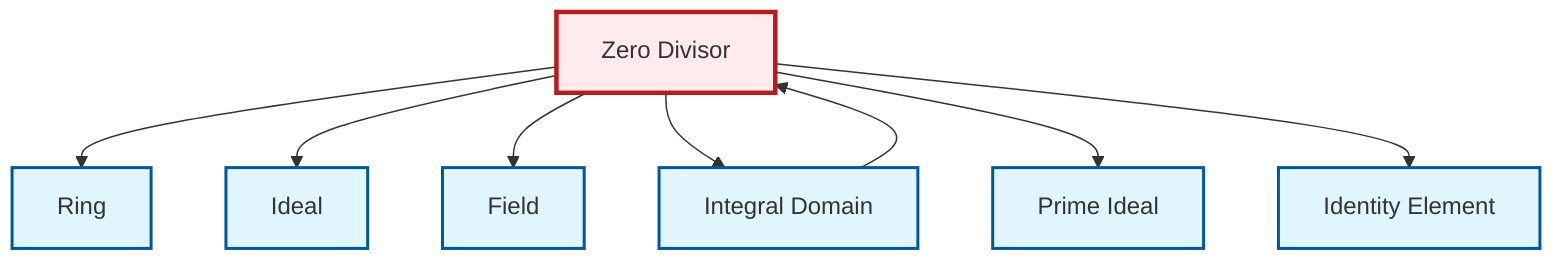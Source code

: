 graph TD
    classDef definition fill:#e1f5fe,stroke:#01579b,stroke-width:2px
    classDef theorem fill:#f3e5f5,stroke:#4a148c,stroke-width:2px
    classDef axiom fill:#fff3e0,stroke:#e65100,stroke-width:2px
    classDef example fill:#e8f5e9,stroke:#1b5e20,stroke-width:2px
    classDef current fill:#ffebee,stroke:#b71c1c,stroke-width:3px
    def-ring["Ring"]:::definition
    def-field["Field"]:::definition
    def-ideal["Ideal"]:::definition
    def-zero-divisor["Zero Divisor"]:::definition
    def-integral-domain["Integral Domain"]:::definition
    def-prime-ideal["Prime Ideal"]:::definition
    def-identity-element["Identity Element"]:::definition
    def-integral-domain --> def-zero-divisor
    def-zero-divisor --> def-ring
    def-zero-divisor --> def-ideal
    def-zero-divisor --> def-field
    def-zero-divisor --> def-integral-domain
    def-zero-divisor --> def-prime-ideal
    def-zero-divisor --> def-identity-element
    class def-zero-divisor current